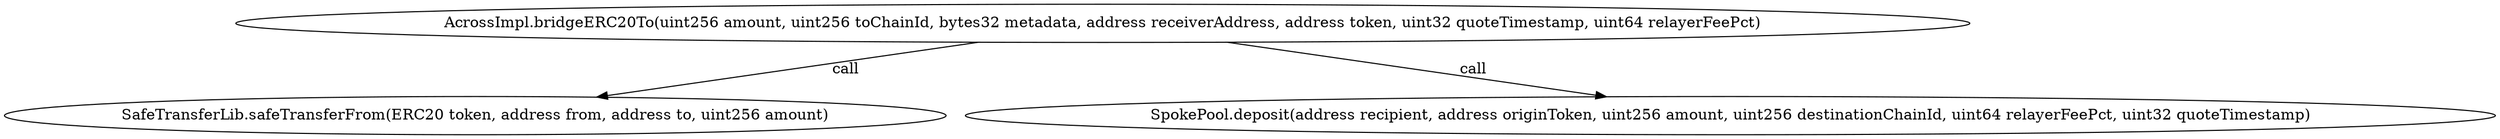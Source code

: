 digraph "" {
	graph [bb="0,0,1949.5,124.8"];
	node [label="\N"];
	"AcrossImpl.bridgeERC20To(uint256 amount, uint256 toChainId, bytes32 metadata, address receiverAddress, address token, uint32 quoteTimestamp, \
uint64 relayerFeePct)"	 [height=0.5,
		pos="861.03,106.8",
		width=18.766];
	"SafeTransferLib.safeTransferFrom(ERC20 token, address from, address to, uint256 amount)"	 [height=0.5,
		pos="369.03,18",
		width=10.251];
	"AcrossImpl.bridgeERC20To(uint256 amount, uint256 toChainId, bytes32 metadata, address receiverAddress, address token, uint32 quoteTimestamp, \
uint64 relayerFeePct)" -> "SafeTransferLib.safeTransferFrom(ERC20 token, address from, address to, uint256 amount)" [key=call,
	label=" call",
	lp="671.88,62.4",
	pos="e,465.44,35.402 762.35,88.99 679.24,73.99 560.61,52.579 475.4,37.2"];
"SpokePool.deposit(address recipient, address originToken, uint256 amount, uint256 destinationChainId, uint64 relayerFeePct, uint32 \
quoteTimestamp)" [height=0.5,
	pos="1353,18",
	width=16.57];
"AcrossImpl.bridgeERC20To(uint256 amount, uint256 toChainId, bytes32 metadata, address receiverAddress, address token, uint32 quoteTimestamp, \
uint64 relayerFeePct)" -> "SpokePool.deposit(address recipient, address originToken, uint256 amount, uint256 destinationChainId, uint64 relayerFeePct, uint32 \
quoteTimestamp)" [key=call,
label=" call",
lp="1163.9,62.4",
pos="e,1254.5,35.78 959.7,88.99 1042.1,74.112 1159.5,52.927 1244.6,37.575"];
}

